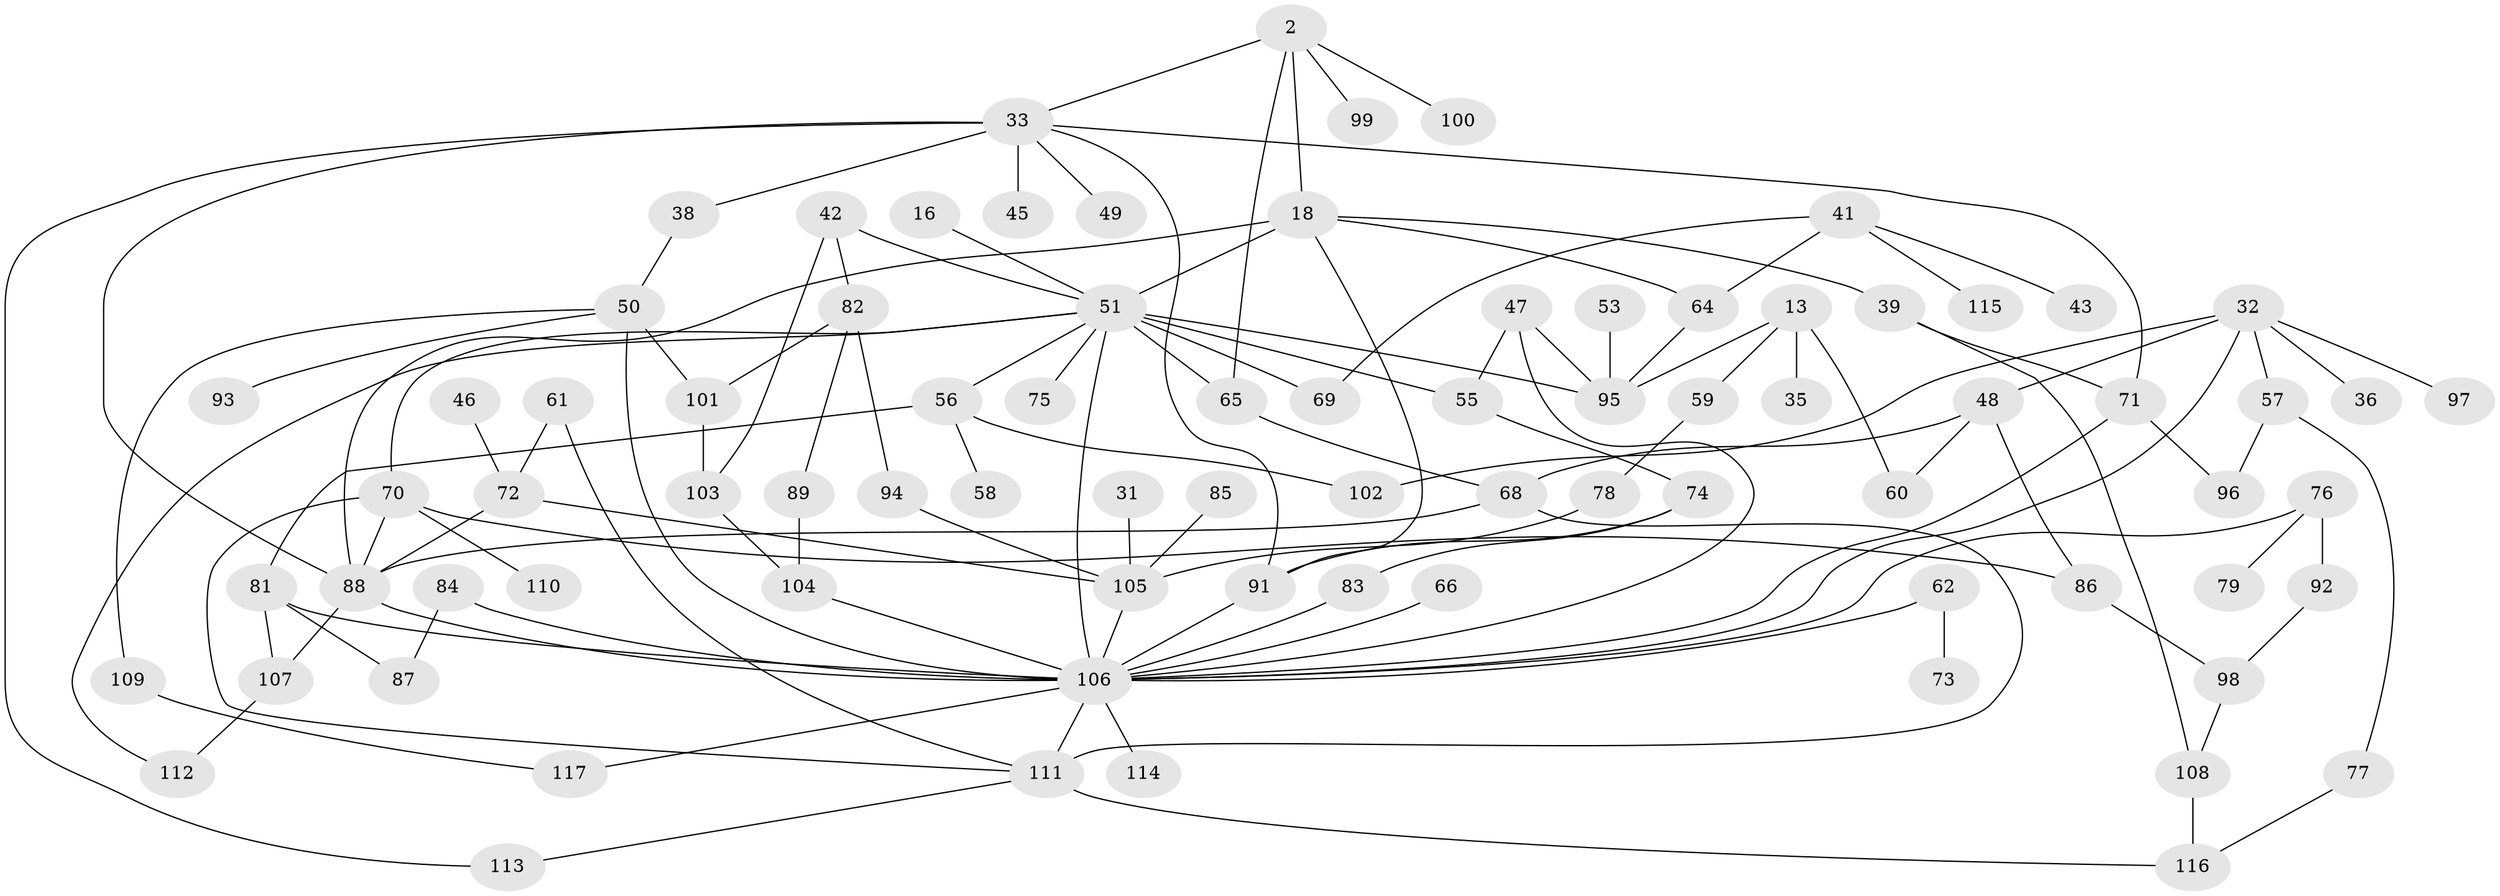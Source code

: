 // original degree distribution, {4: 0.15384615384615385, 6: 0.042735042735042736, 9: 0.008547008547008548, 8: 0.008547008547008548, 3: 0.24786324786324787, 7: 0.008547008547008548, 5: 0.07692307692307693, 2: 0.26495726495726496, 1: 0.18803418803418803}
// Generated by graph-tools (version 1.1) at 2025/45/03/04/25 21:45:10]
// undirected, 81 vertices, 121 edges
graph export_dot {
graph [start="1"]
  node [color=gray90,style=filled];
  2;
  13;
  16;
  18 [super="+14"];
  31;
  32;
  33 [super="+28+9"];
  35;
  36;
  38;
  39;
  41;
  42;
  43;
  45;
  46;
  47;
  48;
  49;
  50;
  51 [super="+5+3"];
  53;
  55 [super="+26"];
  56;
  57;
  58;
  59;
  60;
  61 [super="+44"];
  62;
  64 [super="+30"];
  65 [super="+1"];
  66;
  68;
  69;
  70;
  71;
  72 [super="+40+22"];
  73;
  74;
  75;
  76;
  77;
  78;
  79;
  81;
  82;
  83;
  84;
  85;
  86;
  87;
  88 [super="+37+54"];
  89;
  91 [super="+67"];
  92;
  93;
  94;
  95 [super="+10+19+11"];
  96;
  97;
  98;
  99;
  100;
  101;
  102;
  103;
  104;
  105 [super="+17+80"];
  106 [super="+15+23+90"];
  107;
  108;
  109;
  110;
  111 [super="+20+52"];
  112;
  113;
  114;
  115;
  116;
  117;
  2 -- 99;
  2 -- 100;
  2 -- 18 [weight=2];
  2 -- 65;
  2 -- 33;
  13 -- 35;
  13 -- 59;
  13 -- 60;
  13 -- 95;
  16 -- 51;
  18 -- 39;
  18 -- 51;
  18 -- 91;
  18 -- 88;
  18 -- 64;
  31 -- 105;
  32 -- 36;
  32 -- 48;
  32 -- 57;
  32 -- 97;
  32 -- 102;
  32 -- 106;
  33 -- 45;
  33 -- 91;
  33 -- 113;
  33 -- 38;
  33 -- 49;
  33 -- 71;
  33 -- 88 [weight=2];
  38 -- 50;
  39 -- 71;
  39 -- 108;
  41 -- 43;
  41 -- 115;
  41 -- 69;
  41 -- 64;
  42 -- 82;
  42 -- 103;
  42 -- 51;
  46 -- 72;
  47 -- 95;
  47 -- 106;
  47 -- 55;
  48 -- 60;
  48 -- 86;
  48 -- 68;
  50 -- 93;
  50 -- 109;
  50 -- 106;
  50 -- 101;
  51 -- 65 [weight=3];
  51 -- 75;
  51 -- 70;
  51 -- 106 [weight=3];
  51 -- 112;
  51 -- 55 [weight=2];
  51 -- 69;
  51 -- 56;
  51 -- 95;
  53 -- 95;
  55 -- 74;
  56 -- 58;
  56 -- 81;
  56 -- 102;
  57 -- 77;
  57 -- 96;
  59 -- 78;
  61 -- 72;
  61 -- 111 [weight=2];
  62 -- 73;
  62 -- 106;
  64 -- 95;
  65 -- 68;
  66 -- 106;
  68 -- 111;
  68 -- 88;
  70 -- 110;
  70 -- 111;
  70 -- 86;
  70 -- 88;
  71 -- 96;
  71 -- 106;
  72 -- 105 [weight=3];
  72 -- 88;
  74 -- 83;
  74 -- 91;
  76 -- 79;
  76 -- 92;
  76 -- 106;
  77 -- 116;
  78 -- 105;
  81 -- 107;
  81 -- 87;
  81 -- 106;
  82 -- 89;
  82 -- 101;
  82 -- 94;
  83 -- 106;
  84 -- 87;
  84 -- 106;
  85 -- 105;
  86 -- 98;
  88 -- 106;
  88 -- 107;
  89 -- 104;
  91 -- 106 [weight=2];
  92 -- 98;
  94 -- 105;
  98 -- 108;
  101 -- 103;
  103 -- 104;
  104 -- 106;
  105 -- 106 [weight=2];
  106 -- 114;
  106 -- 111 [weight=3];
  106 -- 117;
  107 -- 112;
  108 -- 116;
  109 -- 117;
  111 -- 116;
  111 -- 113;
}
